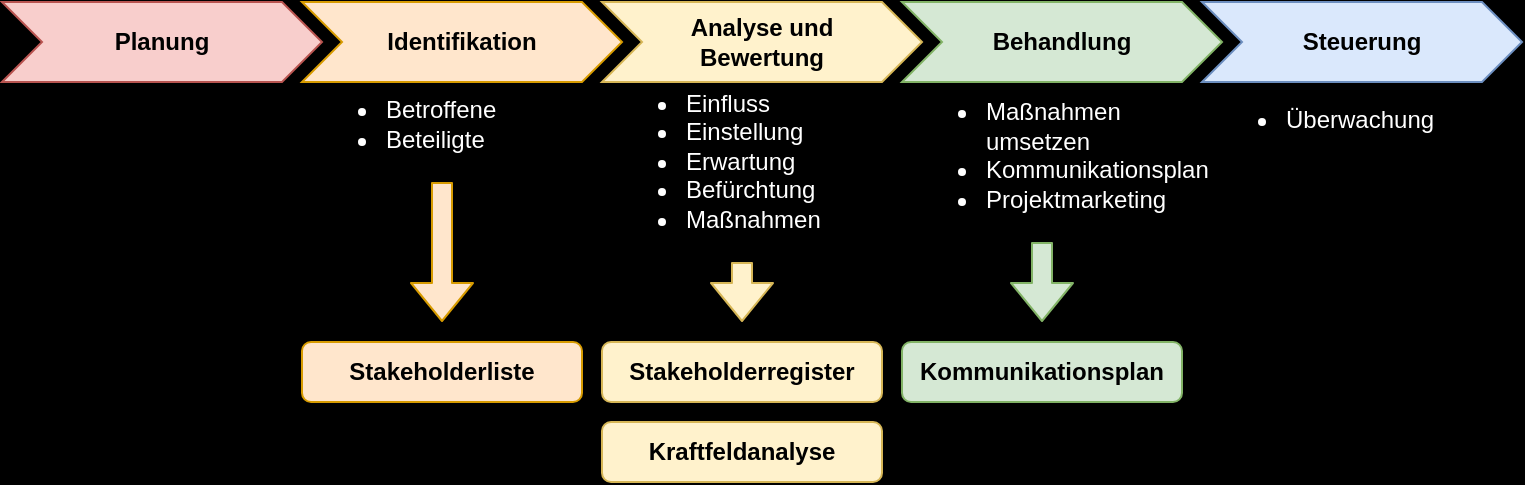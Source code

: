<mxfile compressed="false" version="14.1.8" type="device">
  <diagram id="wwLEe0VopWeSPWumxoTE" name="Seite-1">
    <mxGraphModel dx="782" dy="497" grid="1" gridSize="10" guides="1" tooltips="1" connect="1" arrows="1" fold="1" page="1" pageScale="1" pageWidth="827" pageHeight="1169" background="#000000" math="0" shadow="0">
      <root>
        <mxCell id="0" />
        <mxCell id="1" parent="0" />
        <mxCell id="FnKhnbAThVLmzTGDTyjp-1" value="Planung" style="shape=step;perimeter=stepPerimeter;whiteSpace=wrap;html=1;fixedSize=1;fontStyle=1;fillColor=#f8cecc;strokeColor=#b85450;" vertex="1" parent="1">
          <mxGeometry x="40" y="80" width="160" height="40" as="geometry" />
        </mxCell>
        <mxCell id="FnKhnbAThVLmzTGDTyjp-2" value="Identifikation" style="shape=step;perimeter=stepPerimeter;whiteSpace=wrap;html=1;fixedSize=1;fontStyle=1;fillColor=#ffe6cc;strokeColor=#d79b00;" vertex="1" parent="1">
          <mxGeometry x="190" y="80" width="160" height="40" as="geometry" />
        </mxCell>
        <mxCell id="FnKhnbAThVLmzTGDTyjp-3" value="Analyse und&lt;br&gt;Bewertung" style="shape=step;perimeter=stepPerimeter;whiteSpace=wrap;html=1;fixedSize=1;fontStyle=1;fillColor=#fff2cc;strokeColor=#d6b656;" vertex="1" parent="1">
          <mxGeometry x="340" y="80" width="160" height="40" as="geometry" />
        </mxCell>
        <mxCell id="FnKhnbAThVLmzTGDTyjp-4" value="Steuerung" style="shape=step;perimeter=stepPerimeter;whiteSpace=wrap;html=1;fixedSize=1;fontStyle=1;fillColor=#dae8fc;strokeColor=#6c8ebf;" vertex="1" parent="1">
          <mxGeometry x="640" y="80" width="160" height="40" as="geometry" />
        </mxCell>
        <mxCell id="FnKhnbAThVLmzTGDTyjp-5" value="Behandlung" style="shape=step;perimeter=stepPerimeter;whiteSpace=wrap;html=1;fixedSize=1;fontStyle=1;fillColor=#d5e8d4;strokeColor=#82b366;" vertex="1" parent="1">
          <mxGeometry x="490" y="80" width="160" height="40" as="geometry" />
        </mxCell>
        <mxCell id="FnKhnbAThVLmzTGDTyjp-7" value="" style="shape=flexArrow;endArrow=classic;html=1;fillColor=#ffe6cc;strokeColor=#d79b00;" edge="1" parent="1" source="FnKhnbAThVLmzTGDTyjp-8">
          <mxGeometry width="50" height="50" relative="1" as="geometry">
            <mxPoint x="290" y="180" as="sourcePoint" />
            <mxPoint x="260" y="240" as="targetPoint" />
          </mxGeometry>
        </mxCell>
        <mxCell id="FnKhnbAThVLmzTGDTyjp-8" value="&lt;ul&gt;&lt;li&gt;Betroffene&lt;/li&gt;&lt;li&gt;Beteiligte&lt;/li&gt;&lt;/ul&gt;" style="text;html=1;strokeColor=none;fillColor=none;align=left;verticalAlign=bottom;whiteSpace=wrap;rounded=0;fontColor=#FFFFFF;" vertex="1" parent="1">
          <mxGeometry x="190" y="120" width="140" height="50" as="geometry" />
        </mxCell>
        <mxCell id="FnKhnbAThVLmzTGDTyjp-9" value="&lt;ul&gt;&lt;li&gt;Einfluss&lt;/li&gt;&lt;li&gt;Einstellung&lt;/li&gt;&lt;li&gt;Erwartung&lt;/li&gt;&lt;li&gt;Befürchtung&lt;/li&gt;&lt;li&gt;Maßnahmen&lt;/li&gt;&lt;/ul&gt;" style="text;html=1;strokeColor=none;fillColor=none;align=left;verticalAlign=bottom;whiteSpace=wrap;rounded=0;fontColor=#FFFFFF;" vertex="1" parent="1">
          <mxGeometry x="340" y="120" width="140" height="90" as="geometry" />
        </mxCell>
        <mxCell id="FnKhnbAThVLmzTGDTyjp-10" value="&lt;ul&gt;&lt;li&gt;Maßnahmen umsetzen&lt;/li&gt;&lt;li&gt;Kommunikationsplan&lt;/li&gt;&lt;li&gt;Projektmarketing&lt;/li&gt;&lt;/ul&gt;" style="text;html=1;strokeColor=none;fillColor=none;align=left;verticalAlign=bottom;whiteSpace=wrap;rounded=0;fontColor=#FFFFFF;" vertex="1" parent="1">
          <mxGeometry x="490" y="120" width="140" height="80" as="geometry" />
        </mxCell>
        <mxCell id="FnKhnbAThVLmzTGDTyjp-11" value="&lt;ul&gt;&lt;li&gt;Überwachung&lt;/li&gt;&lt;/ul&gt;" style="text;html=1;strokeColor=none;fillColor=none;align=left;verticalAlign=bottom;whiteSpace=wrap;rounded=0;fontColor=#FFFFFF;" vertex="1" parent="1">
          <mxGeometry x="640" y="120" width="140" height="40" as="geometry" />
        </mxCell>
        <mxCell id="FnKhnbAThVLmzTGDTyjp-12" value="" style="shape=flexArrow;endArrow=classic;html=1;exitX=0.5;exitY=1;exitDx=0;exitDy=0;fillColor=#fff2cc;strokeColor=#d6b656;" edge="1" parent="1" source="FnKhnbAThVLmzTGDTyjp-9">
          <mxGeometry width="50" height="50" relative="1" as="geometry">
            <mxPoint x="470" y="320" as="sourcePoint" />
            <mxPoint x="410" y="240" as="targetPoint" />
          </mxGeometry>
        </mxCell>
        <mxCell id="FnKhnbAThVLmzTGDTyjp-13" value="" style="shape=flexArrow;endArrow=classic;html=1;exitX=0.5;exitY=1;exitDx=0;exitDy=0;fillColor=#d5e8d4;strokeColor=#82b366;" edge="1" parent="1" source="FnKhnbAThVLmzTGDTyjp-10">
          <mxGeometry width="50" height="50" relative="1" as="geometry">
            <mxPoint x="520" y="240" as="sourcePoint" />
            <mxPoint x="560" y="240" as="targetPoint" />
          </mxGeometry>
        </mxCell>
        <mxCell id="FnKhnbAThVLmzTGDTyjp-15" value="Stakeholderliste" style="rounded=1;whiteSpace=wrap;html=1;fontStyle=1;fillColor=#ffe6cc;strokeColor=#d79b00;" vertex="1" parent="1">
          <mxGeometry x="190" y="250" width="140" height="30" as="geometry" />
        </mxCell>
        <mxCell id="FnKhnbAThVLmzTGDTyjp-16" value="Stakeholderregister" style="rounded=1;whiteSpace=wrap;html=1;fontStyle=1;fillColor=#fff2cc;strokeColor=#d6b656;" vertex="1" parent="1">
          <mxGeometry x="340" y="250" width="140" height="30" as="geometry" />
        </mxCell>
        <mxCell id="FnKhnbAThVLmzTGDTyjp-17" value="Kraftfeldanalyse" style="rounded=1;whiteSpace=wrap;html=1;fontStyle=1;fillColor=#fff2cc;strokeColor=#d6b656;" vertex="1" parent="1">
          <mxGeometry x="340" y="290" width="140" height="30" as="geometry" />
        </mxCell>
        <mxCell id="FnKhnbAThVLmzTGDTyjp-18" value="Kommunikationsplan" style="rounded=1;whiteSpace=wrap;html=1;fontStyle=1;fillColor=#d5e8d4;strokeColor=#82b366;" vertex="1" parent="1">
          <mxGeometry x="490" y="250" width="140" height="30" as="geometry" />
        </mxCell>
      </root>
    </mxGraphModel>
  </diagram>
</mxfile>
